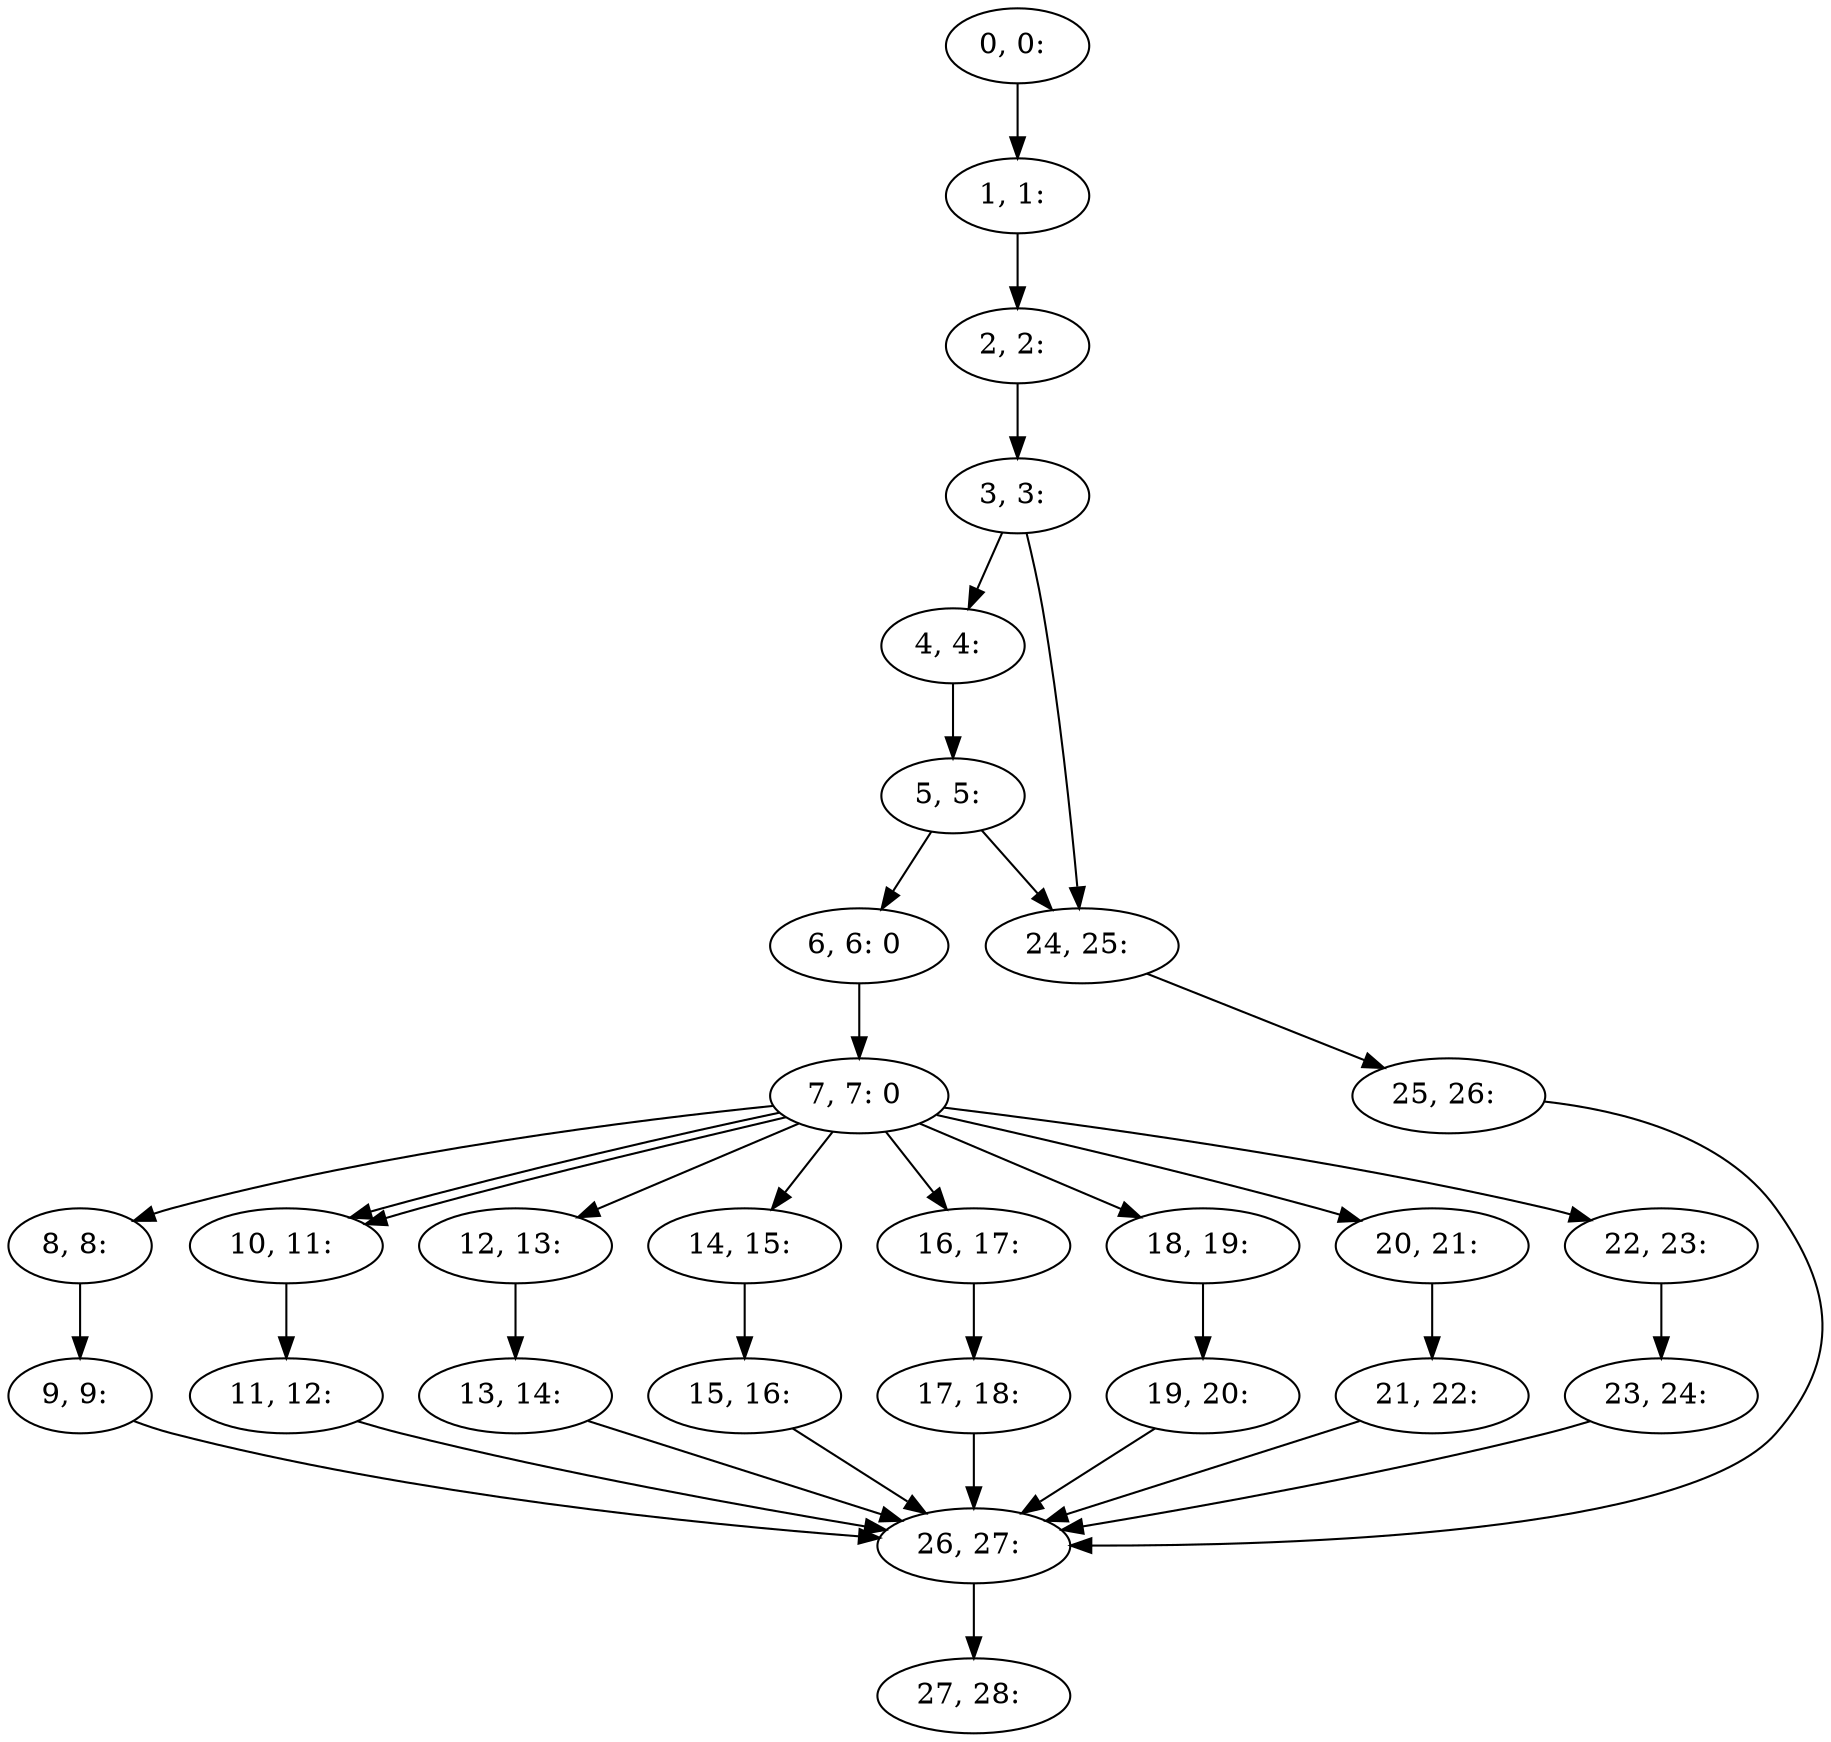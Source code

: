 digraph G {
0[label="0, 0: "];
1[label="1, 1: "];
2[label="2, 2: "];
3[label="3, 3: "];
4[label="4, 4: "];
5[label="5, 5: "];
6[label="6, 6: 0 "];
7[label="7, 7: 0 "];
8[label="8, 8: "];
9[label="9, 9: "];
10[label="10, 11: "];
11[label="11, 12: "];
12[label="12, 13: "];
13[label="13, 14: "];
14[label="14, 15: "];
15[label="15, 16: "];
16[label="16, 17: "];
17[label="17, 18: "];
18[label="18, 19: "];
19[label="19, 20: "];
20[label="20, 21: "];
21[label="21, 22: "];
22[label="22, 23: "];
23[label="23, 24: "];
24[label="24, 25: "];
25[label="25, 26: "];
26[label="26, 27: "];
27[label="27, 28: "];
0->1 ;
1->2 ;
2->3 ;
3->4 ;
3->24 ;
4->5 ;
5->6 ;
5->24 ;
6->7 ;
7->8 ;
7->10 ;
7->10 ;
7->12 ;
7->14 ;
7->16 ;
7->18 ;
7->20 ;
7->22 ;
8->9 ;
9->26 ;
10->11 ;
11->26 ;
12->13 ;
13->26 ;
14->15 ;
15->26 ;
16->17 ;
17->26 ;
18->19 ;
19->26 ;
20->21 ;
21->26 ;
22->23 ;
23->26 ;
24->25 ;
25->26 ;
26->27 ;
}
